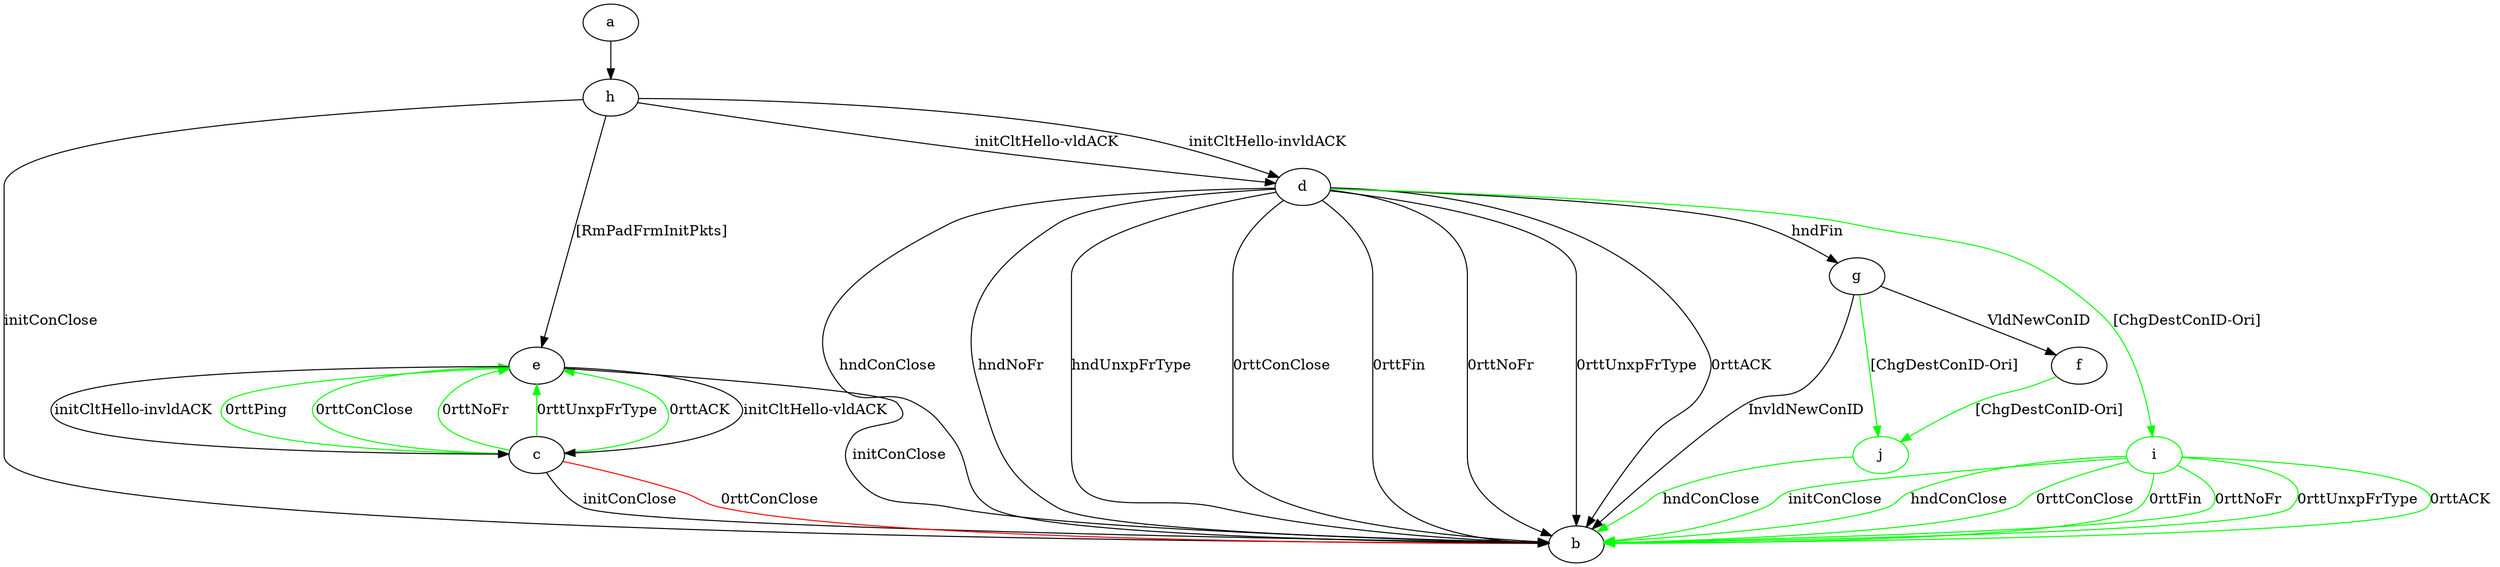 digraph "" {
	a -> h	[key=0];
	c -> b	[key=0,
		label="initConClose "];
	c -> b	[key=1,
		color=red,
		label="0rttConClose "];
	c -> e	[key=0,
		color=green,
		label="0rttPing "];
	c -> e	[key=1,
		color=green,
		label="0rttConClose "];
	c -> e	[key=2,
		color=green,
		label="0rttNoFr "];
	c -> e	[key=3,
		color=green,
		label="0rttUnxpFrType "];
	c -> e	[key=4,
		color=green,
		label="0rttACK "];
	d -> b	[key=0,
		label="hndConClose "];
	d -> b	[key=1,
		label="hndNoFr "];
	d -> b	[key=2,
		label="hndUnxpFrType "];
	d -> b	[key=3,
		label="0rttConClose "];
	d -> b	[key=4,
		label="0rttFin "];
	d -> b	[key=5,
		label="0rttNoFr "];
	d -> b	[key=6,
		label="0rttUnxpFrType "];
	d -> b	[key=7,
		label="0rttACK "];
	d -> g	[key=0,
		label="hndFin "];
	i	[color=green];
	d -> i	[key=0,
		color=green,
		label="[ChgDestConID-Ori] "];
	e -> b	[key=0,
		label="initConClose "];
	e -> c	[key=0,
		label="initCltHello-vldACK "];
	e -> c	[key=1,
		label="initCltHello-invldACK "];
	j	[color=green];
	f -> j	[key=0,
		color=green,
		label="[ChgDestConID-Ori] "];
	g -> b	[key=0,
		label="InvldNewConID "];
	g -> f	[key=0,
		label="VldNewConID "];
	g -> j	[key=0,
		color=green,
		label="[ChgDestConID-Ori] "];
	h -> b	[key=0,
		label="initConClose "];
	h -> d	[key=0,
		label="initCltHello-vldACK "];
	h -> d	[key=1,
		label="initCltHello-invldACK "];
	h -> e	[key=0,
		label="[RmPadFrmInitPkts] "];
	i -> b	[key=0,
		color=green,
		label="initConClose "];
	i -> b	[key=1,
		color=green,
		label="hndConClose "];
	i -> b	[key=2,
		color=green,
		label="0rttConClose "];
	i -> b	[key=3,
		color=green,
		label="0rttFin "];
	i -> b	[key=4,
		color=green,
		label="0rttNoFr "];
	i -> b	[key=5,
		color=green,
		label="0rttUnxpFrType "];
	i -> b	[key=6,
		color=green,
		label="0rttACK "];
	j -> b	[key=0,
		color=green,
		label="hndConClose "];
}
